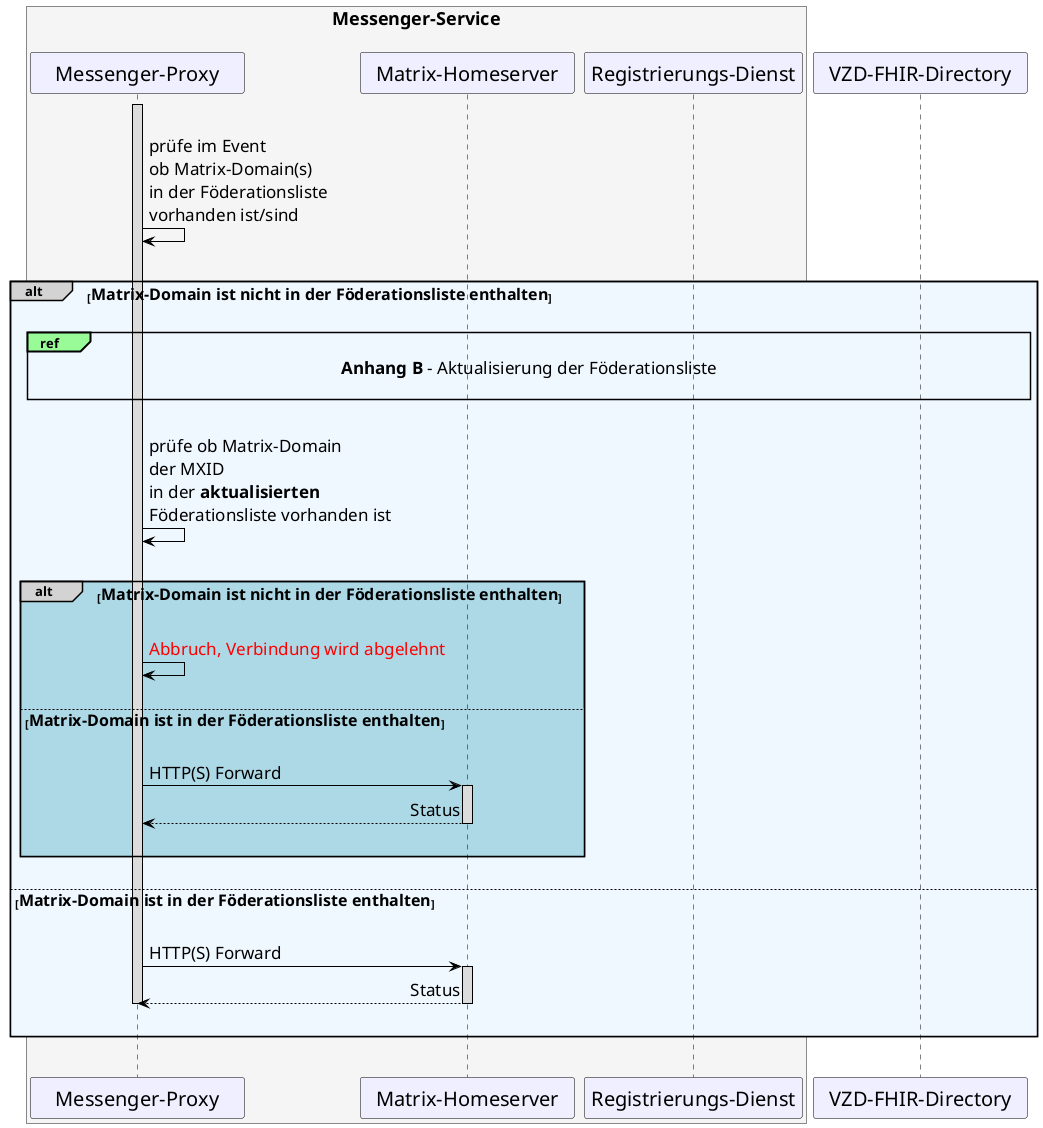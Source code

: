 /' 
# TI-Messenger 1.1
# TI-Messenger-Dienst
# UC - 10064
# Sequence Diagram
# Name: Föderationszugehörigkeit eines Messenger-Service prüfen
'/

@startuml
skinparam sequenceMessageAlign direction
skinparam minClassWidth 200
skinparam BoxPadding 1
skinparam sequenceReferenceHeaderBackgroundColor palegreen
scale max 2048 width

skinparam sequence {
ArrowColor black
ArrowFontSize 17
ActorBorderColor black
LifeLineBorderColor black
LifeLineBackgroundColor Gainsboro

ParticipantBorderColor Motivation
ParticipantBackgroundColor Motivation
ParticipantFontName Impact
ParticipantFontSize 20
ParticipantFontColor black
ParticipantBorderColor Black
ParticipantBackgroundColor MOTIVATION

ActorBackgroundColor Gainsboro
ActorFontColor black
ActorFontSize 20
ActorFontName Aapex
}
    box <size:18>Messenger-Service\n#WhiteSmoke
    participant MP as "Messenger-Proxy"
    participant MH as "Matrix-Homeserver"
    participant RD as "Registrierungs-Dienst"
    end box
    participant VZD as "VZD-FHIR-Directory"

|||
    Activate MP
  MP->MP: prüfe im Event\nob Matrix-Domain(s) \nin der Föderationsliste \nvorhanden ist/sind

|||
alt#LightGrey #AliceBlue <size:16>Matrix-Domain ist nicht in der Föderationsliste enthalten</size>
|||  

  ref over MP, VZD: <size:17>**Anhang B** - Aktualisierung der Föderationsliste</size>\n 
  |||
  MP->MP: prüfe ob Matrix-Domain \nder MXID \nin der **aktualisierten** \nFöderationsliste vorhanden ist
  |||

    alt#LightGrey #LightBlue <size:16>Matrix-Domain ist nicht in der Föderationsliste enthalten</size>
      |||
      MP->MP: <font color=red>Abbruch, Verbindung wird abgelehnt</font>
      ||| 
      else <size:16>Matrix-Domain ist in der Föderationsliste enthalten</size>
      |||
         MP->MH: HTTP(S) Forward
          Activate MH
        MH-->MP: Status
          Deactivate MH
      |||
    end

  |||
  else <size:16>Matrix-Domain ist in der Föderationsliste enthalten</size>
    ||| 
    MP->MH: HTTP(S) Forward
      Activate MH
    MH-->MP: Status
      Deactivate MH
      Deactivate MP
    ||| 

end
|||
@enduml
